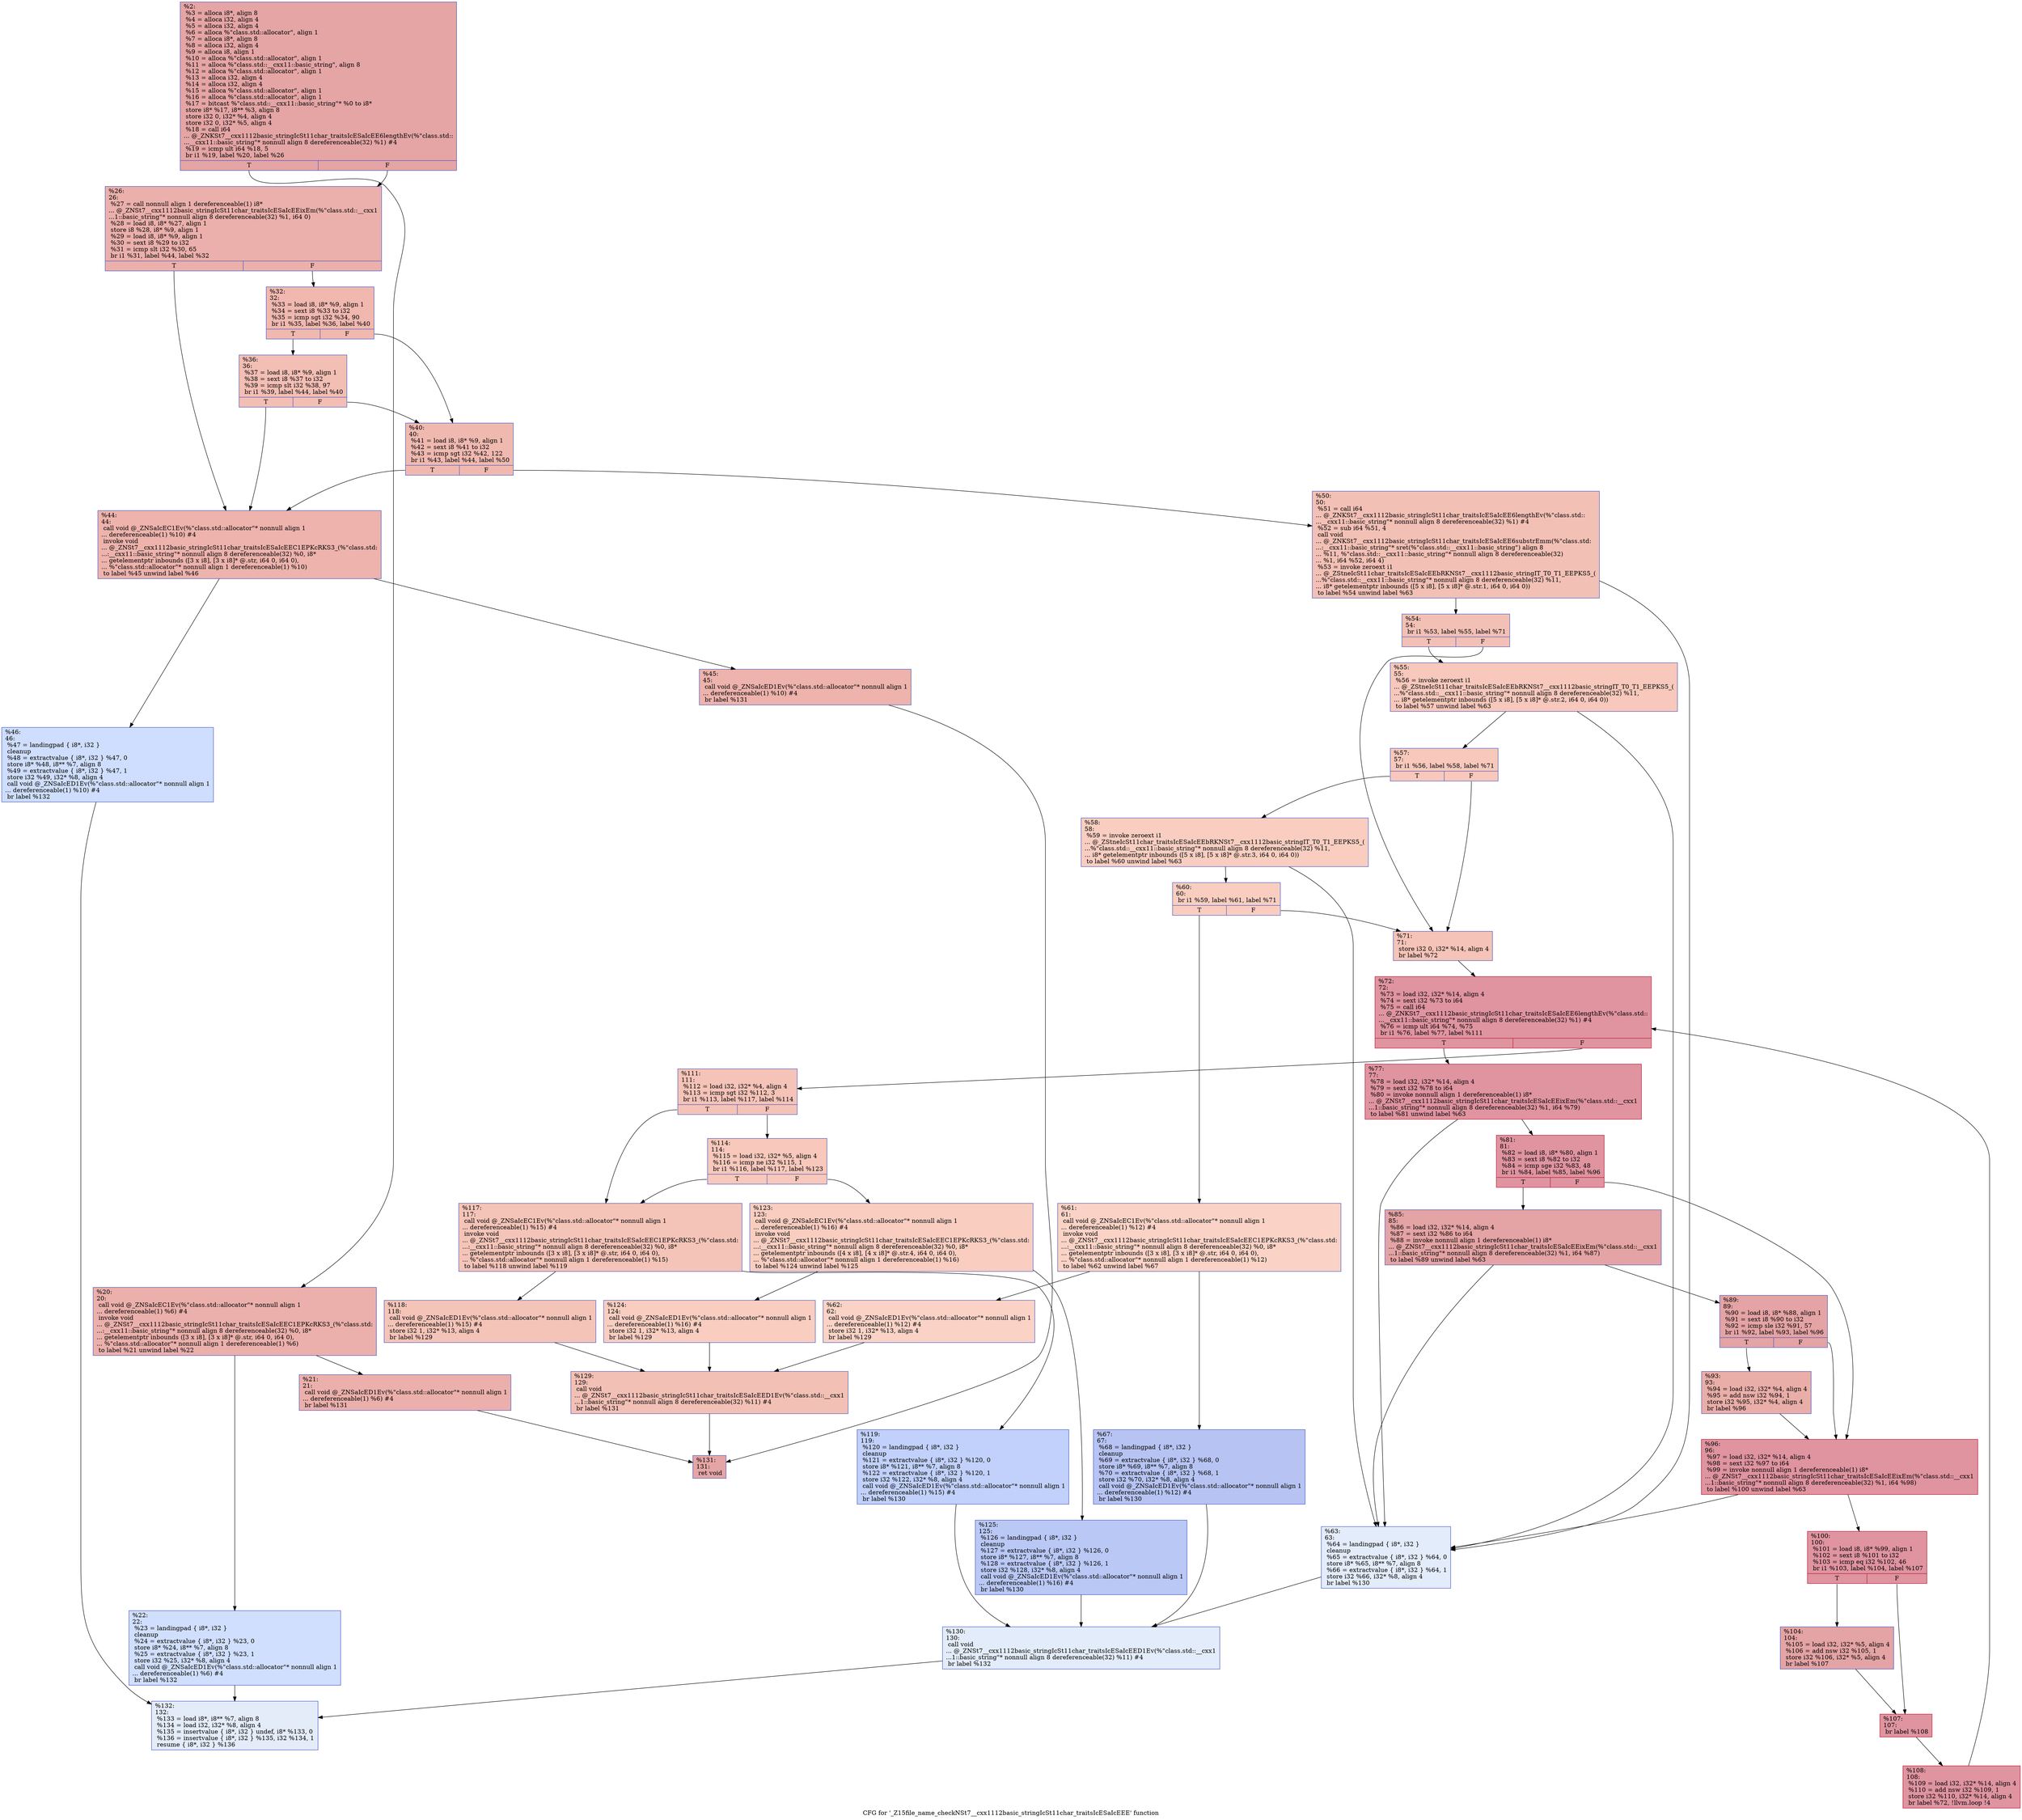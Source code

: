 digraph "CFG for '_Z15file_name_checkNSt7__cxx1112basic_stringIcSt11char_traitsIcESaIcEEE' function" {
	label="CFG for '_Z15file_name_checkNSt7__cxx1112basic_stringIcSt11char_traitsIcESaIcEEE' function";

	Node0x557611dfdd40 [shape=record,color="#3d50c3ff", style=filled, fillcolor="#c5333470",label="{%2:\l  %3 = alloca i8*, align 8\l  %4 = alloca i32, align 4\l  %5 = alloca i32, align 4\l  %6 = alloca %\"class.std::allocator\", align 1\l  %7 = alloca i8*, align 8\l  %8 = alloca i32, align 4\l  %9 = alloca i8, align 1\l  %10 = alloca %\"class.std::allocator\", align 1\l  %11 = alloca %\"class.std::__cxx11::basic_string\", align 8\l  %12 = alloca %\"class.std::allocator\", align 1\l  %13 = alloca i32, align 4\l  %14 = alloca i32, align 4\l  %15 = alloca %\"class.std::allocator\", align 1\l  %16 = alloca %\"class.std::allocator\", align 1\l  %17 = bitcast %\"class.std::__cxx11::basic_string\"* %0 to i8*\l  store i8* %17, i8** %3, align 8\l  store i32 0, i32* %4, align 4\l  store i32 0, i32* %5, align 4\l  %18 = call i64\l... @_ZNKSt7__cxx1112basic_stringIcSt11char_traitsIcESaIcEE6lengthEv(%\"class.std::\l...__cxx11::basic_string\"* nonnull align 8 dereferenceable(32) %1) #4\l  %19 = icmp ult i64 %18, 5\l  br i1 %19, label %20, label %26\l|{<s0>T|<s1>F}}"];
	Node0x557611dfdd40:s0 -> Node0x557611dfeee0;
	Node0x557611dfdd40:s1 -> Node0x557611dffa00;
	Node0x557611dfeee0 [shape=record,color="#3d50c3ff", style=filled, fillcolor="#d24b4070",label="{%20:\l20:                                               \l  call void @_ZNSaIcEC1Ev(%\"class.std::allocator\"* nonnull align 1\l... dereferenceable(1) %6) #4\l  invoke void\l... @_ZNSt7__cxx1112basic_stringIcSt11char_traitsIcESaIcEEC1EPKcRKS3_(%\"class.std:\l...:__cxx11::basic_string\"* nonnull align 8 dereferenceable(32) %0, i8*\l... getelementptr inbounds ([3 x i8], [3 x i8]* @.str, i64 0, i64 0),\l... %\"class.std::allocator\"* nonnull align 1 dereferenceable(1) %6)\l          to label %21 unwind label %22\l}"];
	Node0x557611dfeee0 -> Node0x557611dffed0;
	Node0x557611dfeee0 -> Node0x557611dfff20;
	Node0x557611dffed0 [shape=record,color="#3d50c3ff", style=filled, fillcolor="#d24b4070",label="{%21:\l21:                                               \l  call void @_ZNSaIcED1Ev(%\"class.std::allocator\"* nonnull align 1\l... dereferenceable(1) %6) #4\l  br label %131\l}"];
	Node0x557611dffed0 -> Node0x557611e00470;
	Node0x557611dfff20 [shape=record,color="#3d50c3ff", style=filled, fillcolor="#96b7ff70",label="{%22:\l22:                                               \l  %23 = landingpad \{ i8*, i32 \}\l          cleanup\l  %24 = extractvalue \{ i8*, i32 \} %23, 0\l  store i8* %24, i8** %7, align 8\l  %25 = extractvalue \{ i8*, i32 \} %23, 1\l  store i32 %25, i32* %8, align 4\l  call void @_ZNSaIcED1Ev(%\"class.std::allocator\"* nonnull align 1\l... dereferenceable(1) %6) #4\l  br label %132\l}"];
	Node0x557611dfff20 -> Node0x557611e00b00;
	Node0x557611dffa00 [shape=record,color="#3d50c3ff", style=filled, fillcolor="#d24b4070",label="{%26:\l26:                                               \l  %27 = call nonnull align 1 dereferenceable(1) i8*\l... @_ZNSt7__cxx1112basic_stringIcSt11char_traitsIcESaIcEEixEm(%\"class.std::__cxx1\l...1::basic_string\"* nonnull align 8 dereferenceable(32) %1, i64 0)\l  %28 = load i8, i8* %27, align 1\l  store i8 %28, i8* %9, align 1\l  %29 = load i8, i8* %9, align 1\l  %30 = sext i8 %29 to i32\l  %31 = icmp slt i32 %30, 65\l  br i1 %31, label %44, label %32\l|{<s0>T|<s1>F}}"];
	Node0x557611dffa00:s0 -> Node0x557611e00bc0;
	Node0x557611dffa00:s1 -> Node0x557611e01150;
	Node0x557611e01150 [shape=record,color="#3d50c3ff", style=filled, fillcolor="#dc5d4a70",label="{%32:\l32:                                               \l  %33 = load i8, i8* %9, align 1\l  %34 = sext i8 %33 to i32\l  %35 = icmp sgt i32 %34, 90\l  br i1 %35, label %36, label %40\l|{<s0>T|<s1>F}}"];
	Node0x557611e01150:s0 -> Node0x557611e01640;
	Node0x557611e01150:s1 -> Node0x557611e01690;
	Node0x557611e01640 [shape=record,color="#3d50c3ff", style=filled, fillcolor="#e36c5570",label="{%36:\l36:                                               \l  %37 = load i8, i8* %9, align 1\l  %38 = sext i8 %37 to i32\l  %39 = icmp slt i32 %38, 97\l  br i1 %39, label %44, label %40\l|{<s0>T|<s1>F}}"];
	Node0x557611e01640:s0 -> Node0x557611e00bc0;
	Node0x557611e01640:s1 -> Node0x557611e01690;
	Node0x557611e01690 [shape=record,color="#3d50c3ff", style=filled, fillcolor="#de614d70",label="{%40:\l40:                                               \l  %41 = load i8, i8* %9, align 1\l  %42 = sext i8 %41 to i32\l  %43 = icmp sgt i32 %42, 122\l  br i1 %43, label %44, label %50\l|{<s0>T|<s1>F}}"];
	Node0x557611e01690:s0 -> Node0x557611e00bc0;
	Node0x557611e01690:s1 -> Node0x557611e01bc0;
	Node0x557611e00bc0 [shape=record,color="#3d50c3ff", style=filled, fillcolor="#d6524470",label="{%44:\l44:                                               \l  call void @_ZNSaIcEC1Ev(%\"class.std::allocator\"* nonnull align 1\l... dereferenceable(1) %10) #4\l  invoke void\l... @_ZNSt7__cxx1112basic_stringIcSt11char_traitsIcESaIcEEC1EPKcRKS3_(%\"class.std:\l...:__cxx11::basic_string\"* nonnull align 8 dereferenceable(32) %0, i8*\l... getelementptr inbounds ([3 x i8], [3 x i8]* @.str, i64 0, i64 0),\l... %\"class.std::allocator\"* nonnull align 1 dereferenceable(1) %10)\l          to label %45 unwind label %46\l}"];
	Node0x557611e00bc0 -> Node0x557611e01e00;
	Node0x557611e00bc0 -> Node0x557611e01e50;
	Node0x557611e01e00 [shape=record,color="#3d50c3ff", style=filled, fillcolor="#d6524470",label="{%45:\l45:                                               \l  call void @_ZNSaIcED1Ev(%\"class.std::allocator\"* nonnull align 1\l... dereferenceable(1) %10) #4\l  br label %131\l}"];
	Node0x557611e01e00 -> Node0x557611e00470;
	Node0x557611e01e50 [shape=record,color="#3d50c3ff", style=filled, fillcolor="#93b5fe70",label="{%46:\l46:                                               \l  %47 = landingpad \{ i8*, i32 \}\l          cleanup\l  %48 = extractvalue \{ i8*, i32 \} %47, 0\l  store i8* %48, i8** %7, align 8\l  %49 = extractvalue \{ i8*, i32 \} %47, 1\l  store i32 %49, i32* %8, align 4\l  call void @_ZNSaIcED1Ev(%\"class.std::allocator\"* nonnull align 1\l... dereferenceable(1) %10) #4\l  br label %132\l}"];
	Node0x557611e01e50 -> Node0x557611e00b00;
	Node0x557611e01bc0 [shape=record,color="#3d50c3ff", style=filled, fillcolor="#e5705870",label="{%50:\l50:                                               \l  %51 = call i64\l... @_ZNKSt7__cxx1112basic_stringIcSt11char_traitsIcESaIcEE6lengthEv(%\"class.std::\l...__cxx11::basic_string\"* nonnull align 8 dereferenceable(32) %1) #4\l  %52 = sub i64 %51, 4\l  call void\l... @_ZNKSt7__cxx1112basic_stringIcSt11char_traitsIcESaIcEE6substrEmm(%\"class.std:\l...:__cxx11::basic_string\"* sret(%\"class.std::__cxx11::basic_string\") align 8\l... %11, %\"class.std::__cxx11::basic_string\"* nonnull align 8 dereferenceable(32)\l... %1, i64 %52, i64 4)\l  %53 = invoke zeroext i1\l... @_ZStneIcSt11char_traitsIcESaIcEEbRKNSt7__cxx1112basic_stringIT_T0_T1_EEPKS5_(\l...%\"class.std::__cxx11::basic_string\"* nonnull align 8 dereferenceable(32) %11,\l... i8* getelementptr inbounds ([5 x i8], [5 x i8]* @.str.1, i64 0, i64 0))\l          to label %54 unwind label %63\l}"];
	Node0x557611e01bc0 -> Node0x557611e025a0;
	Node0x557611e01bc0 -> Node0x557611e02bb0;
	Node0x557611e025a0 [shape=record,color="#3d50c3ff", style=filled, fillcolor="#e5705870",label="{%54:\l54:                                               \l  br i1 %53, label %55, label %71\l|{<s0>T|<s1>F}}"];
	Node0x557611e025a0:s0 -> Node0x557611e02ed0;
	Node0x557611e025a0:s1 -> Node0x557611e02f20;
	Node0x557611e02ed0 [shape=record,color="#3d50c3ff", style=filled, fillcolor="#ed836670",label="{%55:\l55:                                               \l  %56 = invoke zeroext i1\l... @_ZStneIcSt11char_traitsIcESaIcEEbRKNSt7__cxx1112basic_stringIT_T0_T1_EEPKS5_(\l...%\"class.std::__cxx11::basic_string\"* nonnull align 8 dereferenceable(32) %11,\l... i8* getelementptr inbounds ([5 x i8], [5 x i8]* @.str.2, i64 0, i64 0))\l          to label %57 unwind label %63\l}"];
	Node0x557611e02ed0 -> Node0x557611e030f0;
	Node0x557611e02ed0 -> Node0x557611e02bb0;
	Node0x557611e030f0 [shape=record,color="#3d50c3ff", style=filled, fillcolor="#ed836670",label="{%57:\l57:                                               \l  br i1 %56, label %58, label %71\l|{<s0>T|<s1>F}}"];
	Node0x557611e030f0:s0 -> Node0x557611e032f0;
	Node0x557611e030f0:s1 -> Node0x557611e02f20;
	Node0x557611e032f0 [shape=record,color="#3d50c3ff", style=filled, fillcolor="#f2907270",label="{%58:\l58:                                               \l  %59 = invoke zeroext i1\l... @_ZStneIcSt11char_traitsIcESaIcEEbRKNSt7__cxx1112basic_stringIT_T0_T1_EEPKS5_(\l...%\"class.std::__cxx11::basic_string\"* nonnull align 8 dereferenceable(32) %11,\l... i8* getelementptr inbounds ([5 x i8], [5 x i8]* @.str.3, i64 0, i64 0))\l          to label %60 unwind label %63\l}"];
	Node0x557611e032f0 -> Node0x557611e03480;
	Node0x557611e032f0 -> Node0x557611e02bb0;
	Node0x557611e03480 [shape=record,color="#3d50c3ff", style=filled, fillcolor="#f2907270",label="{%60:\l60:                                               \l  br i1 %59, label %61, label %71\l|{<s0>T|<s1>F}}"];
	Node0x557611e03480:s0 -> Node0x557611e03620;
	Node0x557611e03480:s1 -> Node0x557611e02f20;
	Node0x557611e03620 [shape=record,color="#3d50c3ff", style=filled, fillcolor="#f59c7d70",label="{%61:\l61:                                               \l  call void @_ZNSaIcEC1Ev(%\"class.std::allocator\"* nonnull align 1\l... dereferenceable(1) %12) #4\l  invoke void\l... @_ZNSt7__cxx1112basic_stringIcSt11char_traitsIcESaIcEEC1EPKcRKS3_(%\"class.std:\l...:__cxx11::basic_string\"* nonnull align 8 dereferenceable(32) %0, i8*\l... getelementptr inbounds ([3 x i8], [3 x i8]* @.str, i64 0, i64 0),\l... %\"class.std::allocator\"* nonnull align 1 dereferenceable(1) %12)\l          to label %62 unwind label %67\l}"];
	Node0x557611e03620 -> Node0x557611e03860;
	Node0x557611e03620 -> Node0x557611e038b0;
	Node0x557611e03860 [shape=record,color="#3d50c3ff", style=filled, fillcolor="#f59c7d70",label="{%62:\l62:                                               \l  call void @_ZNSaIcED1Ev(%\"class.std::allocator\"* nonnull align 1\l... dereferenceable(1) %12) #4\l  store i32 1, i32* %13, align 4\l  br label %129\l}"];
	Node0x557611e03860 -> Node0x557611e03c30;
	Node0x557611e02bb0 [shape=record,color="#3d50c3ff", style=filled, fillcolor="#bfd3f670",label="{%63:\l63:                                               \l  %64 = landingpad \{ i8*, i32 \}\l          cleanup\l  %65 = extractvalue \{ i8*, i32 \} %64, 0\l  store i8* %65, i8** %7, align 8\l  %66 = extractvalue \{ i8*, i32 \} %64, 1\l  store i32 %66, i32* %8, align 4\l  br label %130\l}"];
	Node0x557611e02bb0 -> Node0x557611e04390;
	Node0x557611e038b0 [shape=record,color="#3d50c3ff", style=filled, fillcolor="#5b7ae570",label="{%67:\l67:                                               \l  %68 = landingpad \{ i8*, i32 \}\l          cleanup\l  %69 = extractvalue \{ i8*, i32 \} %68, 0\l  store i8* %69, i8** %7, align 8\l  %70 = extractvalue \{ i8*, i32 \} %68, 1\l  store i32 %70, i32* %8, align 4\l  call void @_ZNSaIcED1Ev(%\"class.std::allocator\"* nonnull align 1\l... dereferenceable(1) %12) #4\l  br label %130\l}"];
	Node0x557611e038b0 -> Node0x557611e04390;
	Node0x557611e02f20 [shape=record,color="#3d50c3ff", style=filled, fillcolor="#e8765c70",label="{%71:\l71:                                               \l  store i32 0, i32* %14, align 4\l  br label %72\l}"];
	Node0x557611e02f20 -> Node0x557611e04930;
	Node0x557611e04930 [shape=record,color="#b70d28ff", style=filled, fillcolor="#b70d2870",label="{%72:\l72:                                               \l  %73 = load i32, i32* %14, align 4\l  %74 = sext i32 %73 to i64\l  %75 = call i64\l... @_ZNKSt7__cxx1112basic_stringIcSt11char_traitsIcESaIcEE6lengthEv(%\"class.std::\l...__cxx11::basic_string\"* nonnull align 8 dereferenceable(32) %1) #4\l  %76 = icmp ult i64 %74, %75\l  br i1 %76, label %77, label %111\l|{<s0>T|<s1>F}}"];
	Node0x557611e04930:s0 -> Node0x557611e04ad0;
	Node0x557611e04930:s1 -> Node0x557611e04cc0;
	Node0x557611e04ad0 [shape=record,color="#b70d28ff", style=filled, fillcolor="#b70d2870",label="{%77:\l77:                                               \l  %78 = load i32, i32* %14, align 4\l  %79 = sext i32 %78 to i64\l  %80 = invoke nonnull align 1 dereferenceable(1) i8*\l... @_ZNSt7__cxx1112basic_stringIcSt11char_traitsIcESaIcEEixEm(%\"class.std::__cxx1\l...1::basic_string\"* nonnull align 8 dereferenceable(32) %1, i64 %79)\l          to label %81 unwind label %63\l}"];
	Node0x557611e04ad0 -> Node0x557611e04ef0;
	Node0x557611e04ad0 -> Node0x557611e02bb0;
	Node0x557611e04ef0 [shape=record,color="#b70d28ff", style=filled, fillcolor="#b70d2870",label="{%81:\l81:                                               \l  %82 = load i8, i8* %80, align 1\l  %83 = sext i8 %82 to i32\l  %84 = icmp sge i32 %83, 48\l  br i1 %84, label %85, label %96\l|{<s0>T|<s1>F}}"];
	Node0x557611e04ef0:s0 -> Node0x557611e04ea0;
	Node0x557611e04ef0:s1 -> Node0x557611e05220;
	Node0x557611e04ea0 [shape=record,color="#3d50c3ff", style=filled, fillcolor="#c32e3170",label="{%85:\l85:                                               \l  %86 = load i32, i32* %14, align 4\l  %87 = sext i32 %86 to i64\l  %88 = invoke nonnull align 1 dereferenceable(1) i8*\l... @_ZNSt7__cxx1112basic_stringIcSt11char_traitsIcESaIcEEixEm(%\"class.std::__cxx1\l...1::basic_string\"* nonnull align 8 dereferenceable(32) %1, i64 %87)\l          to label %89 unwind label %63\l}"];
	Node0x557611e04ea0 -> Node0x557611e05490;
	Node0x557611e04ea0 -> Node0x557611e02bb0;
	Node0x557611e05490 [shape=record,color="#3d50c3ff", style=filled, fillcolor="#c32e3170",label="{%89:\l89:                                               \l  %90 = load i8, i8* %88, align 1\l  %91 = sext i8 %90 to i32\l  %92 = icmp sle i32 %91, 57\l  br i1 %92, label %93, label %96\l|{<s0>T|<s1>F}}"];
	Node0x557611e05490:s0 -> Node0x557611e05440;
	Node0x557611e05490:s1 -> Node0x557611e05220;
	Node0x557611e05440 [shape=record,color="#3d50c3ff", style=filled, fillcolor="#d0473d70",label="{%93:\l93:                                               \l  %94 = load i32, i32* %4, align 4\l  %95 = add nsw i32 %94, 1\l  store i32 %95, i32* %4, align 4\l  br label %96\l}"];
	Node0x557611e05440 -> Node0x557611e05220;
	Node0x557611e05220 [shape=record,color="#b70d28ff", style=filled, fillcolor="#b70d2870",label="{%96:\l96:                                               \l  %97 = load i32, i32* %14, align 4\l  %98 = sext i32 %97 to i64\l  %99 = invoke nonnull align 1 dereferenceable(1) i8*\l... @_ZNSt7__cxx1112basic_stringIcSt11char_traitsIcESaIcEEixEm(%\"class.std::__cxx1\l...1::basic_string\"* nonnull align 8 dereferenceable(32) %1, i64 %98)\l          to label %100 unwind label %63\l}"];
	Node0x557611e05220 -> Node0x557611e05bb0;
	Node0x557611e05220 -> Node0x557611e02bb0;
	Node0x557611e05bb0 [shape=record,color="#b70d28ff", style=filled, fillcolor="#b70d2870",label="{%100:\l100:                                              \l  %101 = load i8, i8* %99, align 1\l  %102 = sext i8 %101 to i32\l  %103 = icmp eq i32 %102, 46\l  br i1 %103, label %104, label %107\l|{<s0>T|<s1>F}}"];
	Node0x557611e05bb0:s0 -> Node0x557611e05b60;
	Node0x557611e05bb0:s1 -> Node0x557611e05ef0;
	Node0x557611e05b60 [shape=record,color="#3d50c3ff", style=filled, fillcolor="#c32e3170",label="{%104:\l104:                                              \l  %105 = load i32, i32* %5, align 4\l  %106 = add nsw i32 %105, 1\l  store i32 %106, i32* %5, align 4\l  br label %107\l}"];
	Node0x557611e05b60 -> Node0x557611e05ef0;
	Node0x557611e05ef0 [shape=record,color="#b70d28ff", style=filled, fillcolor="#b70d2870",label="{%107:\l107:                                              \l  br label %108\l}"];
	Node0x557611e05ef0 -> Node0x557611e061f0;
	Node0x557611e061f0 [shape=record,color="#b70d28ff", style=filled, fillcolor="#b70d2870",label="{%108:\l108:                                              \l  %109 = load i32, i32* %14, align 4\l  %110 = add nsw i32 %109, 1\l  store i32 %110, i32* %14, align 4\l  br label %72, !llvm.loop !4\l}"];
	Node0x557611e061f0 -> Node0x557611e04930;
	Node0x557611e04cc0 [shape=record,color="#3d50c3ff", style=filled, fillcolor="#e8765c70",label="{%111:\l111:                                              \l  %112 = load i32, i32* %4, align 4\l  %113 = icmp sgt i32 %112, 3\l  br i1 %113, label %117, label %114\l|{<s0>T|<s1>F}}"];
	Node0x557611e04cc0:s0 -> Node0x557611e07070;
	Node0x557611e04cc0:s1 -> Node0x557611e070c0;
	Node0x557611e070c0 [shape=record,color="#3d50c3ff", style=filled, fillcolor="#ed836670",label="{%114:\l114:                                              \l  %115 = load i32, i32* %5, align 4\l  %116 = icmp ne i32 %115, 1\l  br i1 %116, label %117, label %123\l|{<s0>T|<s1>F}}"];
	Node0x557611e070c0:s0 -> Node0x557611e07070;
	Node0x557611e070c0:s1 -> Node0x557611e07300;
	Node0x557611e07070 [shape=record,color="#3d50c3ff", style=filled, fillcolor="#e97a5f70",label="{%117:\l117:                                              \l  call void @_ZNSaIcEC1Ev(%\"class.std::allocator\"* nonnull align 1\l... dereferenceable(1) %15) #4\l  invoke void\l... @_ZNSt7__cxx1112basic_stringIcSt11char_traitsIcESaIcEEC1EPKcRKS3_(%\"class.std:\l...:__cxx11::basic_string\"* nonnull align 8 dereferenceable(32) %0, i8*\l... getelementptr inbounds ([3 x i8], [3 x i8]* @.str, i64 0, i64 0),\l... %\"class.std::allocator\"* nonnull align 1 dereferenceable(1) %15)\l          to label %118 unwind label %119\l}"];
	Node0x557611e07070 -> Node0x557611e07560;
	Node0x557611e07070 -> Node0x557611e075b0;
	Node0x557611e07560 [shape=record,color="#3d50c3ff", style=filled, fillcolor="#e97a5f70",label="{%118:\l118:                                              \l  call void @_ZNSaIcED1Ev(%\"class.std::allocator\"* nonnull align 1\l... dereferenceable(1) %15) #4\l  store i32 1, i32* %13, align 4\l  br label %129\l}"];
	Node0x557611e07560 -> Node0x557611e03c30;
	Node0x557611e075b0 [shape=record,color="#3d50c3ff", style=filled, fillcolor="#7396f570",label="{%119:\l119:                                              \l  %120 = landingpad \{ i8*, i32 \}\l          cleanup\l  %121 = extractvalue \{ i8*, i32 \} %120, 0\l  store i8* %121, i8** %7, align 8\l  %122 = extractvalue \{ i8*, i32 \} %120, 1\l  store i32 %122, i32* %8, align 4\l  call void @_ZNSaIcED1Ev(%\"class.std::allocator\"* nonnull align 1\l... dereferenceable(1) %15) #4\l  br label %130\l}"];
	Node0x557611e075b0 -> Node0x557611e04390;
	Node0x557611e07300 [shape=record,color="#3d50c3ff", style=filled, fillcolor="#f2907270",label="{%123:\l123:                                              \l  call void @_ZNSaIcEC1Ev(%\"class.std::allocator\"* nonnull align 1\l... dereferenceable(1) %16) #4\l  invoke void\l... @_ZNSt7__cxx1112basic_stringIcSt11char_traitsIcESaIcEEC1EPKcRKS3_(%\"class.std:\l...:__cxx11::basic_string\"* nonnull align 8 dereferenceable(32) %0, i8*\l... getelementptr inbounds ([4 x i8], [4 x i8]* @.str.4, i64 0, i64 0),\l... %\"class.std::allocator\"* nonnull align 1 dereferenceable(1) %16)\l          to label %124 unwind label %125\l}"];
	Node0x557611e07300 -> Node0x557611e07fc0;
	Node0x557611e07300 -> Node0x557611e08010;
	Node0x557611e07fc0 [shape=record,color="#3d50c3ff", style=filled, fillcolor="#f2907270",label="{%124:\l124:                                              \l  call void @_ZNSaIcED1Ev(%\"class.std::allocator\"* nonnull align 1\l... dereferenceable(1) %16) #4\l  store i32 1, i32* %13, align 4\l  br label %129\l}"];
	Node0x557611e07fc0 -> Node0x557611e03c30;
	Node0x557611e08010 [shape=record,color="#3d50c3ff", style=filled, fillcolor="#6282ea70",label="{%125:\l125:                                              \l  %126 = landingpad \{ i8*, i32 \}\l          cleanup\l  %127 = extractvalue \{ i8*, i32 \} %126, 0\l  store i8* %127, i8** %7, align 8\l  %128 = extractvalue \{ i8*, i32 \} %126, 1\l  store i32 %128, i32* %8, align 4\l  call void @_ZNSaIcED1Ev(%\"class.std::allocator\"* nonnull align 1\l... dereferenceable(1) %16) #4\l  br label %130\l}"];
	Node0x557611e08010 -> Node0x557611e04390;
	Node0x557611e03c30 [shape=record,color="#3d50c3ff", style=filled, fillcolor="#e5705870",label="{%129:\l129:                                              \l  call void\l... @_ZNSt7__cxx1112basic_stringIcSt11char_traitsIcESaIcEED1Ev(%\"class.std::__cxx1\l...1::basic_string\"* nonnull align 8 dereferenceable(32) %11) #4\l  br label %131\l}"];
	Node0x557611e03c30 -> Node0x557611e00470;
	Node0x557611e04390 [shape=record,color="#3d50c3ff", style=filled, fillcolor="#bfd3f670",label="{%130:\l130:                                              \l  call void\l... @_ZNSt7__cxx1112basic_stringIcSt11char_traitsIcESaIcEED1Ev(%\"class.std::__cxx1\l...1::basic_string\"* nonnull align 8 dereferenceable(32) %11) #4\l  br label %132\l}"];
	Node0x557611e04390 -> Node0x557611e00b00;
	Node0x557611e00470 [shape=record,color="#3d50c3ff", style=filled, fillcolor="#c5333470",label="{%131:\l131:                                              \l  ret void\l}"];
	Node0x557611e00b00 [shape=record,color="#3d50c3ff", style=filled, fillcolor="#c1d4f470",label="{%132:\l132:                                              \l  %133 = load i8*, i8** %7, align 8\l  %134 = load i32, i32* %8, align 4\l  %135 = insertvalue \{ i8*, i32 \} undef, i8* %133, 0\l  %136 = insertvalue \{ i8*, i32 \} %135, i32 %134, 1\l  resume \{ i8*, i32 \} %136\l}"];
}
